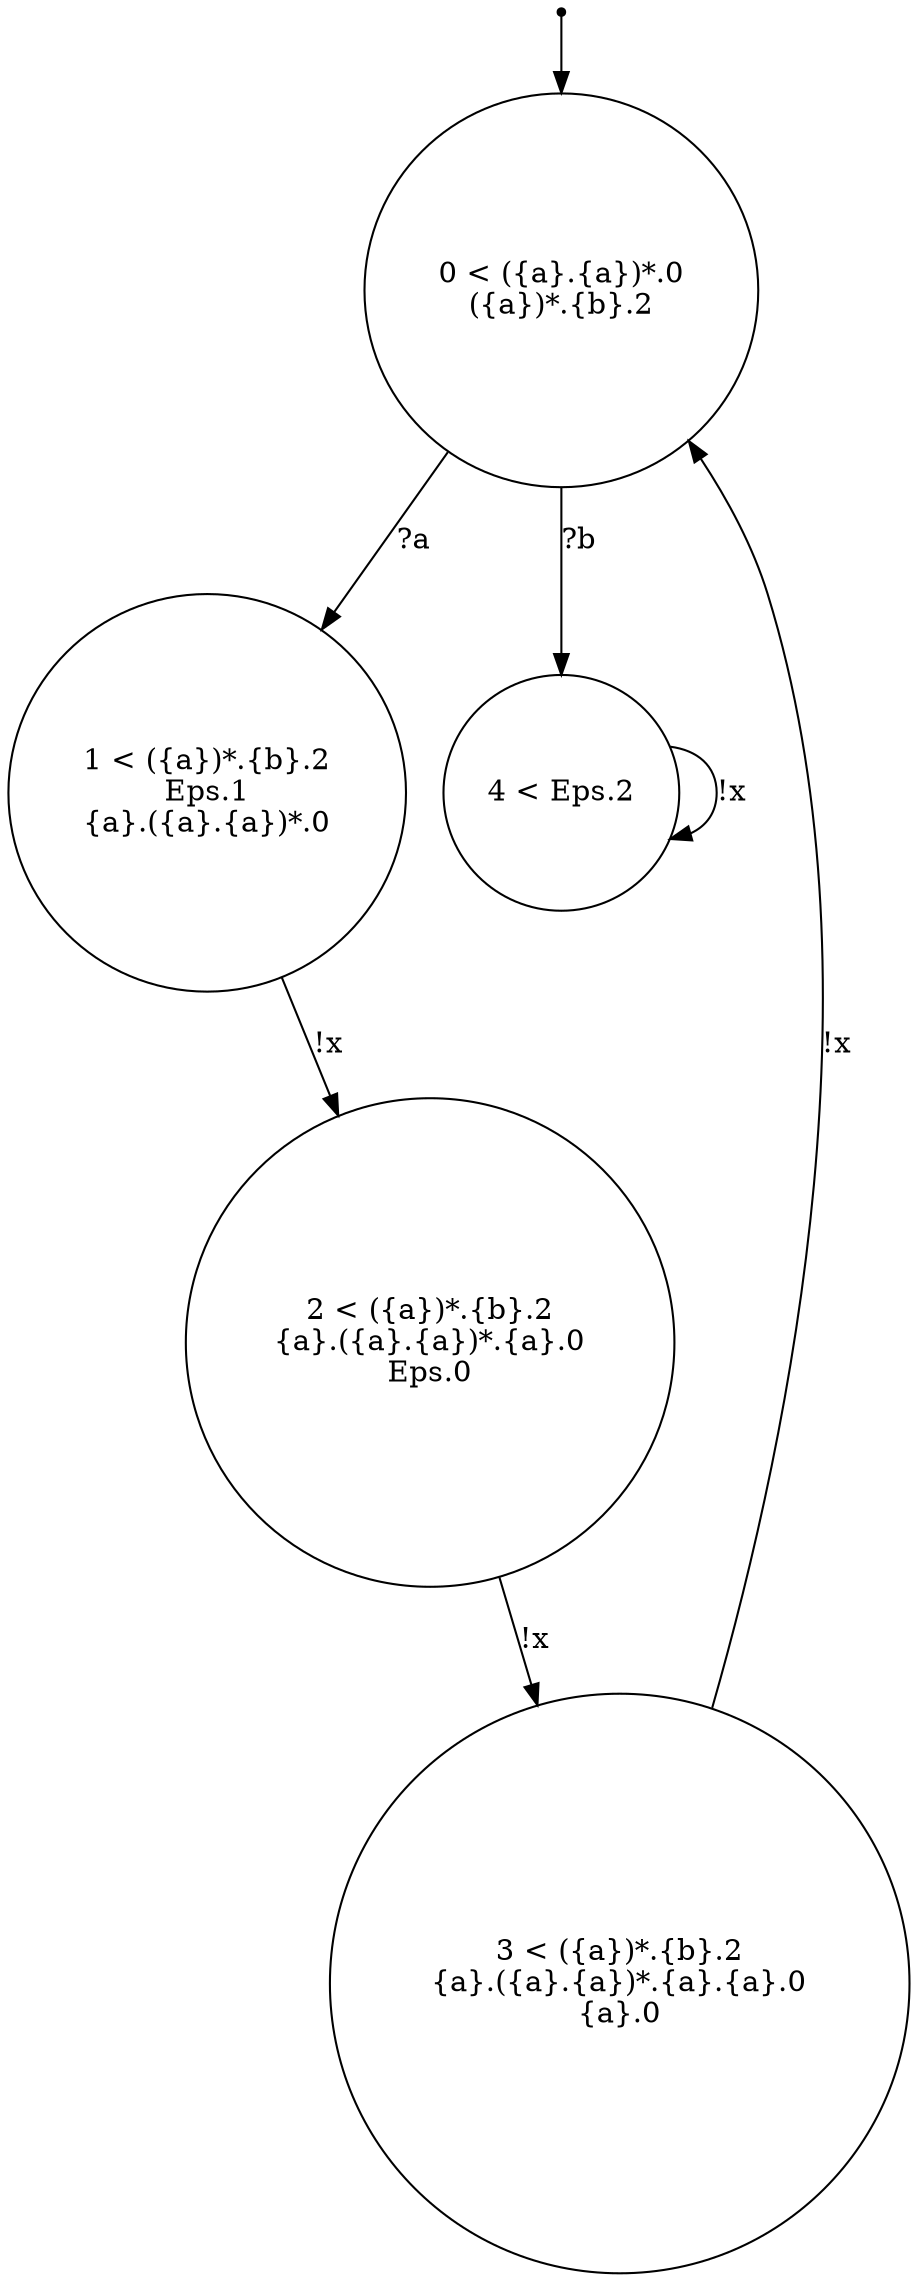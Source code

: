 digraph {
 node [shape=point] ENTRY
 node [shape=circle]
0 [label="0 < ({a}.{a})*.0
({a})*.{b}.2
"]
2 [label="2 < ({a})*.{b}.2
{a}.({a}.{a})*.{a}.0
Eps.0
"]
1 [label="1 < ({a})*.{b}.2
Eps.1
{a}.({a}.{a})*.0
"]
3 [label="3 < ({a})*.{b}.2
{a}.({a}.{a})*.{a}.{a}.0
{a}.0
"]
4 [label="4 < Eps.2
"]
ENTRY -> 0
3 -> 0 [label="!x"]
1 -> 2 [label="!x"]
0 -> 1 [label="?a"]
4 -> 4 [label="!x"]
2 -> 3 [label="!x"]
0 -> 4 [label="?b"]

}